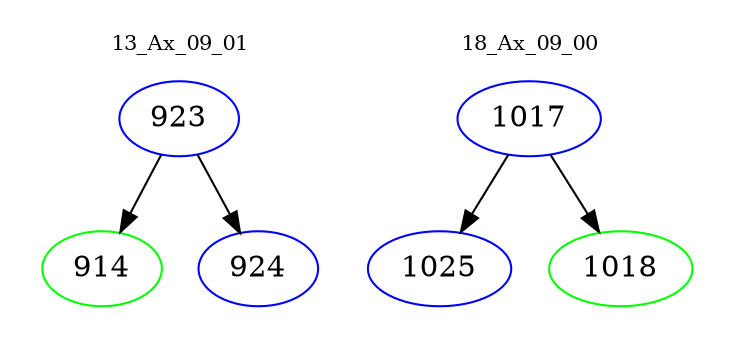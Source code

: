 digraph{
subgraph cluster_0 {
color = white
label = "13_Ax_09_01";
fontsize=10;
T0_923 [label="923", color="blue"]
T0_923 -> T0_914 [color="black"]
T0_914 [label="914", color="green"]
T0_923 -> T0_924 [color="black"]
T0_924 [label="924", color="blue"]
}
subgraph cluster_1 {
color = white
label = "18_Ax_09_00";
fontsize=10;
T1_1017 [label="1017", color="blue"]
T1_1017 -> T1_1025 [color="black"]
T1_1025 [label="1025", color="blue"]
T1_1017 -> T1_1018 [color="black"]
T1_1018 [label="1018", color="green"]
}
}
